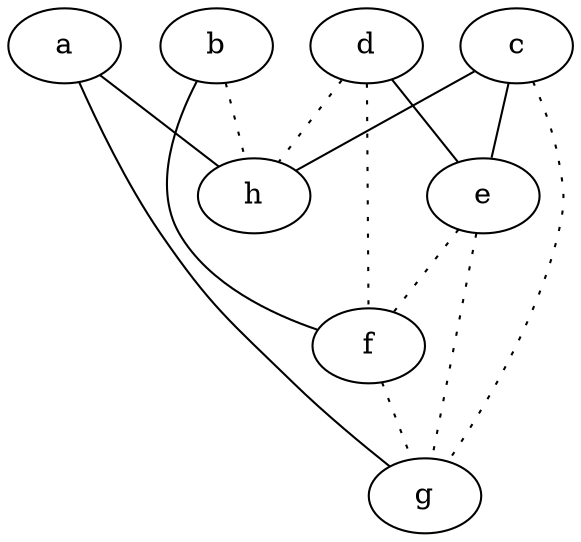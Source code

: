 graph {
a -- g;
a -- h;
b -- f;
b -- h [style=dotted];
c -- e;
c -- g [style=dotted];
c -- h;
d -- e;
d -- f [style=dotted];
d -- h [style=dotted];
e -- f [style=dotted];
e -- g [style=dotted];
f -- g [style=dotted];
}
